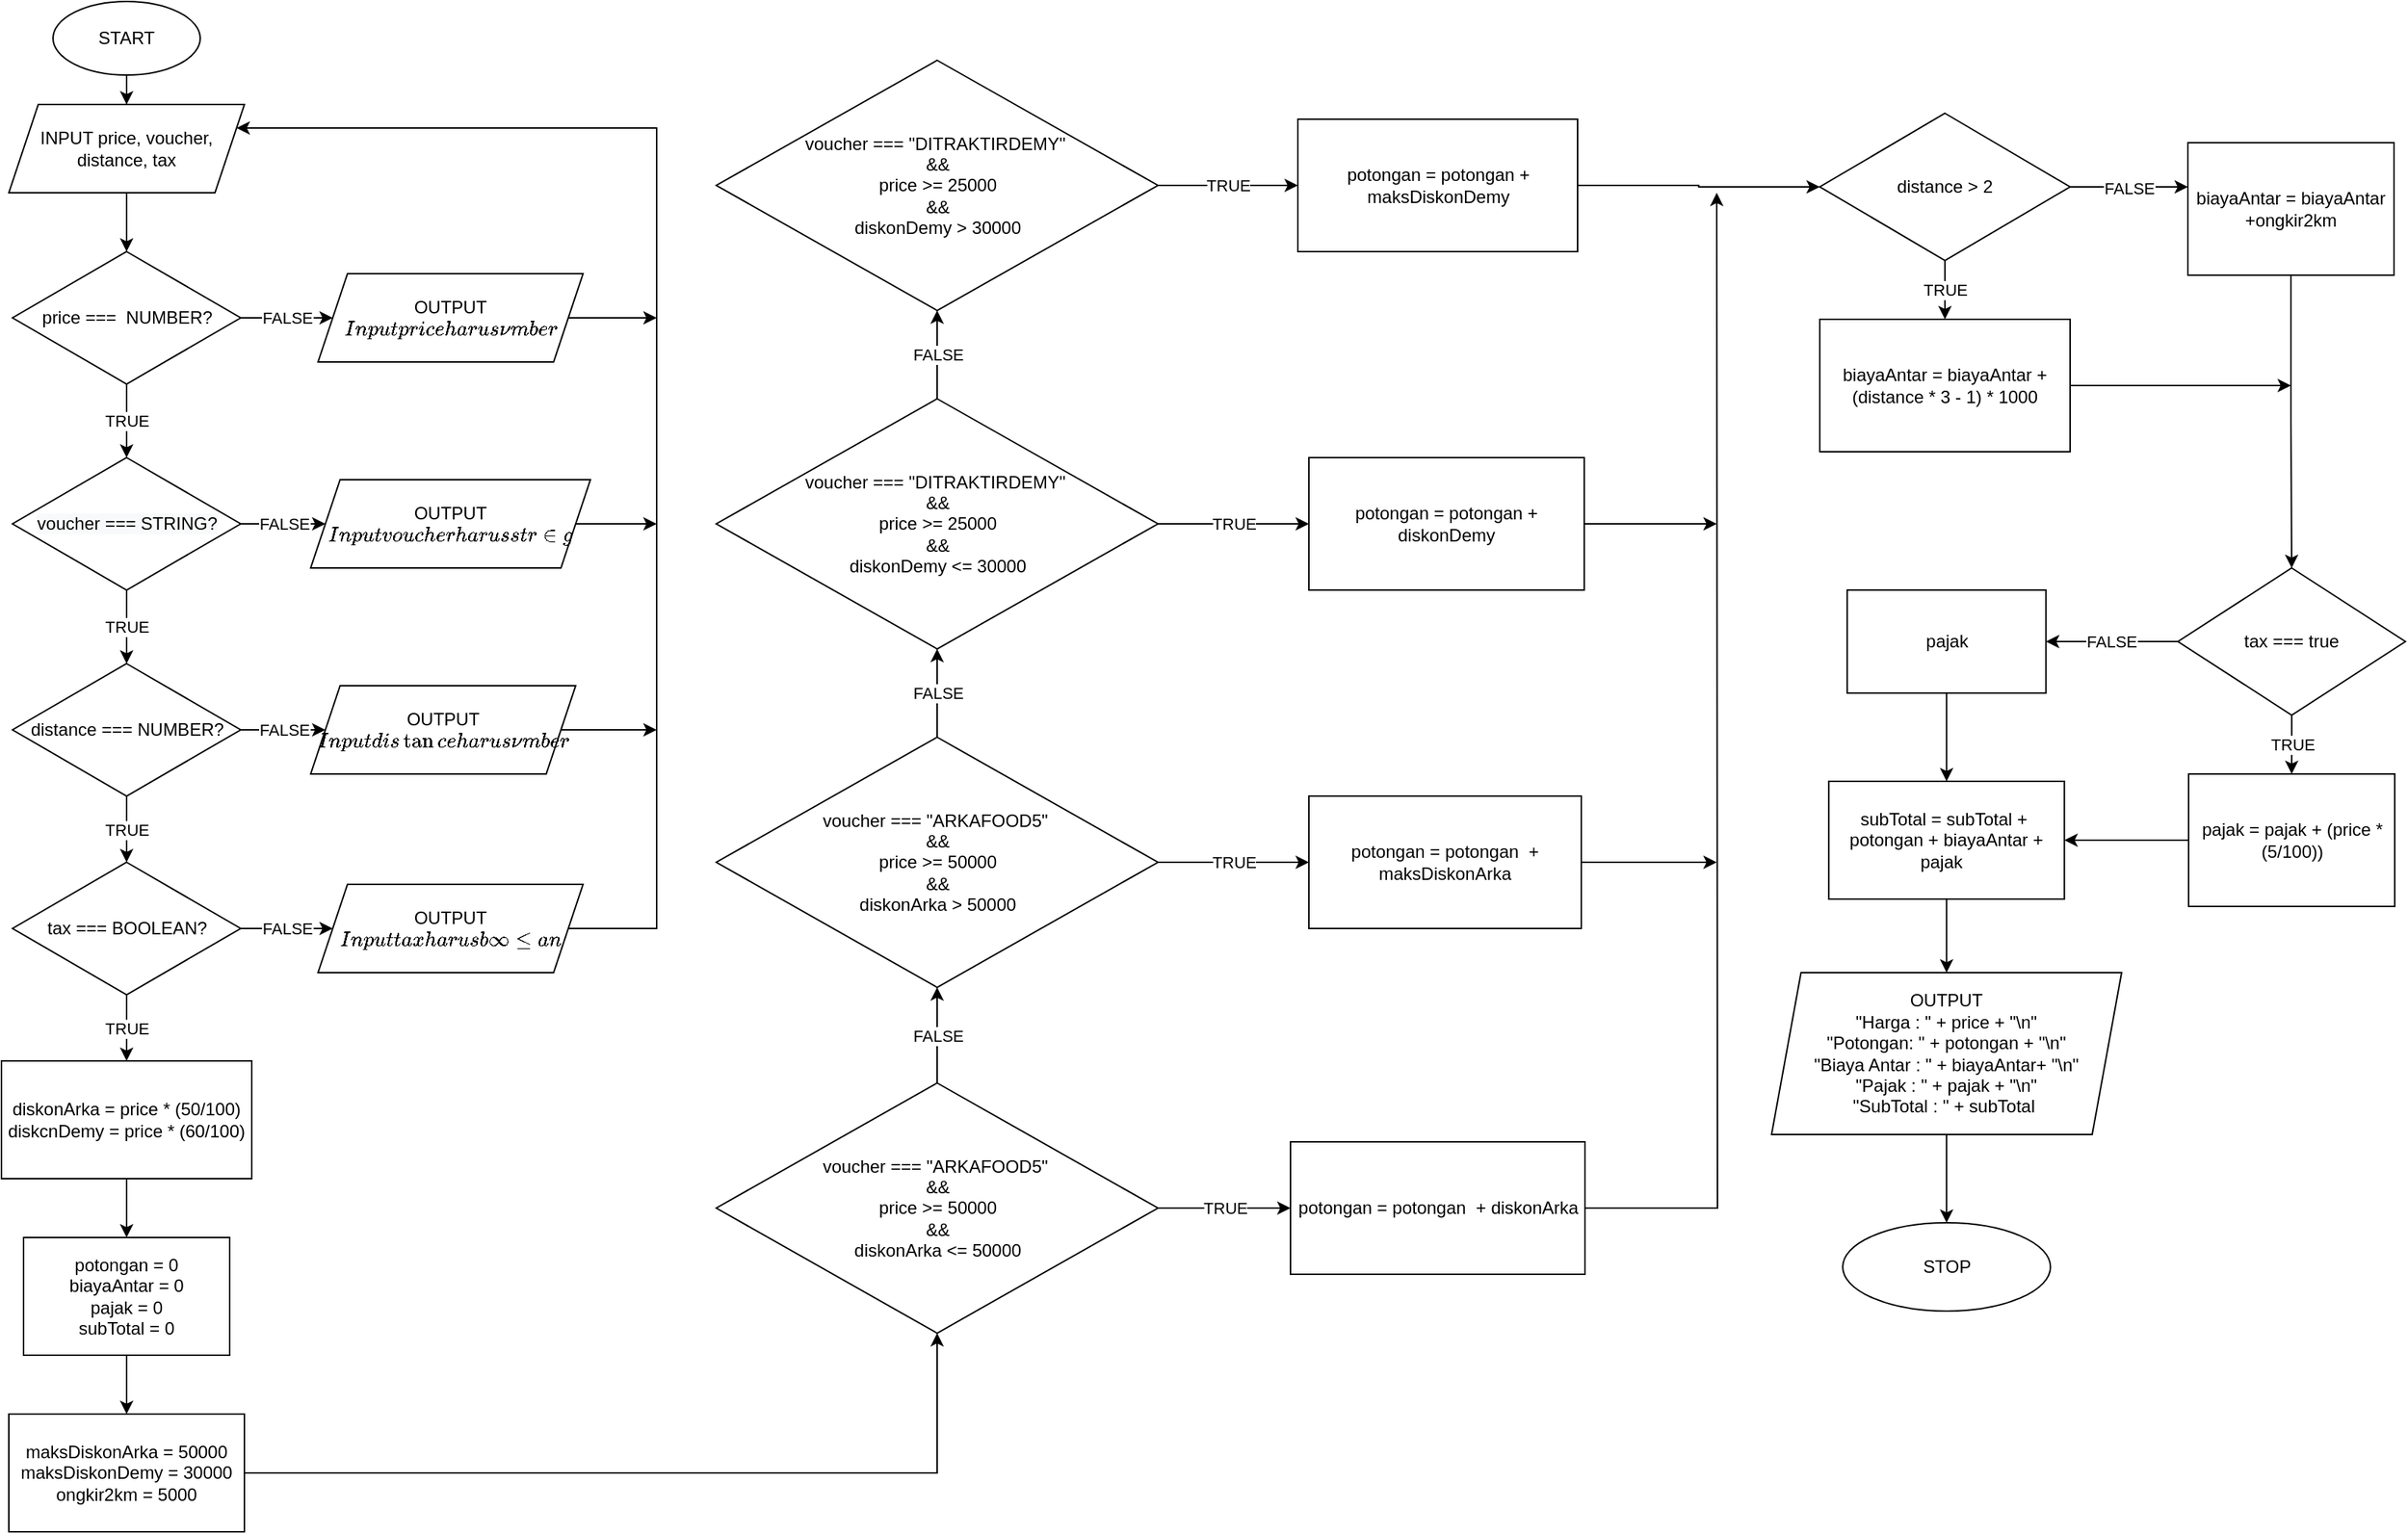 <mxfile version="17.4.0" type="device"><diagram id="vD5SPt_6mExZuoTIO4JS" name="Page-1"><mxGraphModel dx="1380" dy="697" grid="1" gridSize="10" guides="1" tooltips="1" connect="1" arrows="1" fold="1" page="1" pageScale="1" pageWidth="850" pageHeight="1100" math="0" shadow="0"><root><mxCell id="0"/><mxCell id="1" parent="0"/><mxCell id="zuIlZCFz7zgLRD5vzzMC-3" value="" style="edgeStyle=orthogonalEdgeStyle;rounded=0;orthogonalLoop=1;jettySize=auto;html=1;" edge="1" parent="1" source="zuIlZCFz7zgLRD5vzzMC-1" target="zuIlZCFz7zgLRD5vzzMC-2"><mxGeometry relative="1" as="geometry"/></mxCell><mxCell id="zuIlZCFz7zgLRD5vzzMC-1" value="START" style="ellipse;whiteSpace=wrap;html=1;" vertex="1" parent="1"><mxGeometry x="100" y="30" width="100" height="50" as="geometry"/></mxCell><mxCell id="zuIlZCFz7zgLRD5vzzMC-5" value="" style="edgeStyle=orthogonalEdgeStyle;rounded=0;orthogonalLoop=1;jettySize=auto;html=1;" edge="1" parent="1" source="zuIlZCFz7zgLRD5vzzMC-2" target="zuIlZCFz7zgLRD5vzzMC-4"><mxGeometry relative="1" as="geometry"/></mxCell><mxCell id="zuIlZCFz7zgLRD5vzzMC-2" value="INPUT price, voucher, distance, tax" style="shape=parallelogram;perimeter=parallelogramPerimeter;whiteSpace=wrap;html=1;fixedSize=1;" vertex="1" parent="1"><mxGeometry x="70" y="100" width="160" height="60" as="geometry"/></mxCell><mxCell id="zuIlZCFz7zgLRD5vzzMC-8" value="FALSE" style="edgeStyle=orthogonalEdgeStyle;rounded=0;orthogonalLoop=1;jettySize=auto;html=1;" edge="1" parent="1" source="zuIlZCFz7zgLRD5vzzMC-4" target="zuIlZCFz7zgLRD5vzzMC-7"><mxGeometry relative="1" as="geometry"/></mxCell><mxCell id="zuIlZCFz7zgLRD5vzzMC-13" value="TRUE" style="edgeStyle=orthogonalEdgeStyle;rounded=0;orthogonalLoop=1;jettySize=auto;html=1;" edge="1" parent="1" source="zuIlZCFz7zgLRD5vzzMC-4" target="zuIlZCFz7zgLRD5vzzMC-12"><mxGeometry relative="1" as="geometry"/></mxCell><mxCell id="zuIlZCFz7zgLRD5vzzMC-4" value="price ===&amp;nbsp; NUMBER?&lt;br&gt;" style="rhombus;whiteSpace=wrap;html=1;" vertex="1" parent="1"><mxGeometry x="72.5" y="200" width="155" height="90" as="geometry"/></mxCell><mxCell id="zuIlZCFz7zgLRD5vzzMC-93" style="edgeStyle=orthogonalEdgeStyle;rounded=0;orthogonalLoop=1;jettySize=auto;html=1;" edge="1" parent="1" source="zuIlZCFz7zgLRD5vzzMC-7"><mxGeometry relative="1" as="geometry"><mxPoint x="510.0" y="245" as="targetPoint"/></mxGeometry></mxCell><mxCell id="zuIlZCFz7zgLRD5vzzMC-7" value="OUTPUT `Input price harus number`" style="shape=parallelogram;perimeter=parallelogramPerimeter;whiteSpace=wrap;html=1;fixedSize=1;" vertex="1" parent="1"><mxGeometry x="280" y="215" width="180" height="60" as="geometry"/></mxCell><mxCell id="zuIlZCFz7zgLRD5vzzMC-15" value="TRUE" style="edgeStyle=orthogonalEdgeStyle;rounded=0;orthogonalLoop=1;jettySize=auto;html=1;" edge="1" parent="1" source="zuIlZCFz7zgLRD5vzzMC-12" target="zuIlZCFz7zgLRD5vzzMC-14"><mxGeometry relative="1" as="geometry"/></mxCell><mxCell id="zuIlZCFz7zgLRD5vzzMC-21" value="FALSE" style="edgeStyle=orthogonalEdgeStyle;rounded=0;orthogonalLoop=1;jettySize=auto;html=1;entryX=0;entryY=0.5;entryDx=0;entryDy=0;" edge="1" parent="1" source="zuIlZCFz7zgLRD5vzzMC-12" target="zuIlZCFz7zgLRD5vzzMC-18"><mxGeometry relative="1" as="geometry"/></mxCell><mxCell id="zuIlZCFz7zgLRD5vzzMC-12" value="&lt;span style=&quot;color: rgb(0 , 0 , 0) ; font-family: &amp;#34;helvetica&amp;#34; ; font-size: 12px ; font-style: normal ; font-weight: 400 ; letter-spacing: normal ; text-align: center ; text-indent: 0px ; text-transform: none ; word-spacing: 0px ; background-color: rgb(248 , 249 , 250) ; display: inline ; float: none&quot;&gt;voucher === STRING?&lt;/span&gt;" style="rhombus;whiteSpace=wrap;html=1;" vertex="1" parent="1"><mxGeometry x="72.5" y="340" width="155" height="90" as="geometry"/></mxCell><mxCell id="zuIlZCFz7zgLRD5vzzMC-17" value="TRUE" style="edgeStyle=orthogonalEdgeStyle;rounded=0;orthogonalLoop=1;jettySize=auto;html=1;" edge="1" parent="1" source="zuIlZCFz7zgLRD5vzzMC-14" target="zuIlZCFz7zgLRD5vzzMC-16"><mxGeometry relative="1" as="geometry"/></mxCell><mxCell id="zuIlZCFz7zgLRD5vzzMC-23" value="FALSE" style="edgeStyle=orthogonalEdgeStyle;rounded=0;orthogonalLoop=1;jettySize=auto;html=1;entryX=0;entryY=0.5;entryDx=0;entryDy=0;" edge="1" parent="1" source="zuIlZCFz7zgLRD5vzzMC-14" target="zuIlZCFz7zgLRD5vzzMC-19"><mxGeometry relative="1" as="geometry"/></mxCell><mxCell id="zuIlZCFz7zgLRD5vzzMC-14" value="&lt;span style=&quot;font-family: &amp;#34;helvetica&amp;#34;&quot;&gt;distance === NUMBER?&lt;/span&gt;" style="rhombus;whiteSpace=wrap;html=1;" vertex="1" parent="1"><mxGeometry x="72.5" y="480" width="155" height="90" as="geometry"/></mxCell><mxCell id="zuIlZCFz7zgLRD5vzzMC-24" value="FALSE" style="edgeStyle=orthogonalEdgeStyle;rounded=0;orthogonalLoop=1;jettySize=auto;html=1;entryX=0;entryY=0.5;entryDx=0;entryDy=0;" edge="1" parent="1" source="zuIlZCFz7zgLRD5vzzMC-16" target="zuIlZCFz7zgLRD5vzzMC-20"><mxGeometry relative="1" as="geometry"/></mxCell><mxCell id="zuIlZCFz7zgLRD5vzzMC-33" value="TRUE" style="edgeStyle=orthogonalEdgeStyle;rounded=0;orthogonalLoop=1;jettySize=auto;html=1;" edge="1" parent="1" source="zuIlZCFz7zgLRD5vzzMC-16" target="zuIlZCFz7zgLRD5vzzMC-25"><mxGeometry relative="1" as="geometry"/></mxCell><mxCell id="zuIlZCFz7zgLRD5vzzMC-16" value="&lt;span style=&quot;font-family: &amp;#34;helvetica&amp;#34;&quot;&gt;tax === BOOLEAN?&lt;/span&gt;" style="rhombus;whiteSpace=wrap;html=1;" vertex="1" parent="1"><mxGeometry x="72.5" y="615" width="155" height="90" as="geometry"/></mxCell><mxCell id="zuIlZCFz7zgLRD5vzzMC-92" style="edgeStyle=orthogonalEdgeStyle;rounded=0;orthogonalLoop=1;jettySize=auto;html=1;" edge="1" parent="1" source="zuIlZCFz7zgLRD5vzzMC-18"><mxGeometry relative="1" as="geometry"><mxPoint x="510.0" y="385" as="targetPoint"/></mxGeometry></mxCell><mxCell id="zuIlZCFz7zgLRD5vzzMC-18" value="OUTPUT `Input &lt;br&gt;voucher harus string`" style="shape=parallelogram;perimeter=parallelogramPerimeter;whiteSpace=wrap;html=1;fixedSize=1;" vertex="1" parent="1"><mxGeometry x="275" y="355" width="190" height="60" as="geometry"/></mxCell><mxCell id="zuIlZCFz7zgLRD5vzzMC-91" style="edgeStyle=orthogonalEdgeStyle;rounded=0;orthogonalLoop=1;jettySize=auto;html=1;" edge="1" parent="1" source="zuIlZCFz7zgLRD5vzzMC-19"><mxGeometry relative="1" as="geometry"><mxPoint x="510.0" y="525" as="targetPoint"/></mxGeometry></mxCell><mxCell id="zuIlZCFz7zgLRD5vzzMC-19" value="OUTPUT `Input &lt;br&gt;distance harus number`" style="shape=parallelogram;perimeter=parallelogramPerimeter;whiteSpace=wrap;html=1;fixedSize=1;" vertex="1" parent="1"><mxGeometry x="275" y="495" width="180" height="60" as="geometry"/></mxCell><mxCell id="zuIlZCFz7zgLRD5vzzMC-90" style="edgeStyle=orthogonalEdgeStyle;rounded=0;orthogonalLoop=1;jettySize=auto;html=1;entryX=1;entryY=0.25;entryDx=0;entryDy=0;" edge="1" parent="1" source="zuIlZCFz7zgLRD5vzzMC-20" target="zuIlZCFz7zgLRD5vzzMC-2"><mxGeometry relative="1" as="geometry"><Array as="points"><mxPoint x="510" y="660"/><mxPoint x="510" y="116"/></Array></mxGeometry></mxCell><mxCell id="zuIlZCFz7zgLRD5vzzMC-20" value="OUTPUT `Input tax harus boolean`" style="shape=parallelogram;perimeter=parallelogramPerimeter;whiteSpace=wrap;html=1;fixedSize=1;" vertex="1" parent="1"><mxGeometry x="280" y="630" width="180" height="60" as="geometry"/></mxCell><mxCell id="zuIlZCFz7zgLRD5vzzMC-31" value="" style="edgeStyle=orthogonalEdgeStyle;rounded=0;orthogonalLoop=1;jettySize=auto;html=1;" edge="1" parent="1" source="zuIlZCFz7zgLRD5vzzMC-25" target="zuIlZCFz7zgLRD5vzzMC-27"><mxGeometry relative="1" as="geometry"/></mxCell><mxCell id="zuIlZCFz7zgLRD5vzzMC-25" value="diskonArka = price * (50/100)&lt;br&gt;diskcnDemy = price * (60/100)" style="whiteSpace=wrap;html=1;" vertex="1" parent="1"><mxGeometry x="65" y="750" width="170" height="80" as="geometry"/></mxCell><mxCell id="zuIlZCFz7zgLRD5vzzMC-30" value="" style="edgeStyle=orthogonalEdgeStyle;rounded=0;orthogonalLoop=1;jettySize=auto;html=1;" edge="1" parent="1" source="zuIlZCFz7zgLRD5vzzMC-27" target="zuIlZCFz7zgLRD5vzzMC-29"><mxGeometry relative="1" as="geometry"/></mxCell><mxCell id="zuIlZCFz7zgLRD5vzzMC-27" value="potongan = 0&lt;br&gt;biayaAntar = 0&lt;br&gt;pajak = 0&lt;br&gt;subTotal = 0" style="whiteSpace=wrap;html=1;" vertex="1" parent="1"><mxGeometry x="80" y="870" width="140" height="80" as="geometry"/></mxCell><mxCell id="zuIlZCFz7zgLRD5vzzMC-35" value="" style="edgeStyle=orthogonalEdgeStyle;rounded=0;orthogonalLoop=1;jettySize=auto;html=1;entryX=0.5;entryY=1;entryDx=0;entryDy=0;" edge="1" parent="1" source="zuIlZCFz7zgLRD5vzzMC-29" target="zuIlZCFz7zgLRD5vzzMC-94"><mxGeometry relative="1" as="geometry"/></mxCell><mxCell id="zuIlZCFz7zgLRD5vzzMC-29" value="maksDiskonArka = 50000&lt;br&gt;maksDiskonDemy = 30000&lt;br&gt;ongkir2km = 5000" style="whiteSpace=wrap;html=1;" vertex="1" parent="1"><mxGeometry x="70" y="990" width="160" height="80" as="geometry"/></mxCell><mxCell id="zuIlZCFz7zgLRD5vzzMC-65" value="TRUE" style="edgeStyle=orthogonalEdgeStyle;rounded=0;orthogonalLoop=1;jettySize=auto;html=1;" edge="1" parent="1" source="zuIlZCFz7zgLRD5vzzMC-63" target="zuIlZCFz7zgLRD5vzzMC-64"><mxGeometry relative="1" as="geometry"/></mxCell><mxCell id="zuIlZCFz7zgLRD5vzzMC-67" value="FALSE" style="edgeStyle=orthogonalEdgeStyle;rounded=0;orthogonalLoop=1;jettySize=auto;html=1;" edge="1" parent="1" source="zuIlZCFz7zgLRD5vzzMC-63"><mxGeometry relative="1" as="geometry"><mxPoint x="1550" y="156" as="targetPoint"/></mxGeometry></mxCell><mxCell id="zuIlZCFz7zgLRD5vzzMC-63" value="distance &amp;gt; 2" style="rhombus;whiteSpace=wrap;html=1;" vertex="1" parent="1"><mxGeometry x="1300" y="106" width="170" height="100" as="geometry"/></mxCell><mxCell id="zuIlZCFz7zgLRD5vzzMC-75" style="edgeStyle=orthogonalEdgeStyle;rounded=0;orthogonalLoop=1;jettySize=auto;html=1;" edge="1" parent="1" source="zuIlZCFz7zgLRD5vzzMC-64"><mxGeometry relative="1" as="geometry"><mxPoint x="1620" y="291" as="targetPoint"/></mxGeometry></mxCell><mxCell id="zuIlZCFz7zgLRD5vzzMC-64" value="biayaAntar = biayaAntar + (distance * 3 - 1) * 1000" style="whiteSpace=wrap;html=1;" vertex="1" parent="1"><mxGeometry x="1300" y="246" width="170" height="90" as="geometry"/></mxCell><mxCell id="zuIlZCFz7zgLRD5vzzMC-116" style="edgeStyle=orthogonalEdgeStyle;rounded=0;orthogonalLoop=1;jettySize=auto;html=1;entryX=0.5;entryY=0;entryDx=0;entryDy=0;" edge="1" parent="1" source="zuIlZCFz7zgLRD5vzzMC-68" target="zuIlZCFz7zgLRD5vzzMC-79"><mxGeometry relative="1" as="geometry"/></mxCell><mxCell id="zuIlZCFz7zgLRD5vzzMC-68" value="biayaAntar = biayaAntar +ongkir2km" style="whiteSpace=wrap;html=1;" vertex="1" parent="1"><mxGeometry x="1550" y="126" width="140" height="90" as="geometry"/></mxCell><mxCell id="zuIlZCFz7zgLRD5vzzMC-85" value="TRUE" style="edgeStyle=orthogonalEdgeStyle;rounded=0;orthogonalLoop=1;jettySize=auto;html=1;" edge="1" parent="1" source="zuIlZCFz7zgLRD5vzzMC-79" target="zuIlZCFz7zgLRD5vzzMC-83"><mxGeometry relative="1" as="geometry"/></mxCell><mxCell id="zuIlZCFz7zgLRD5vzzMC-88" value="FALSE" style="edgeStyle=orthogonalEdgeStyle;rounded=0;orthogonalLoop=1;jettySize=auto;html=1;" edge="1" parent="1" source="zuIlZCFz7zgLRD5vzzMC-79" target="zuIlZCFz7zgLRD5vzzMC-81"><mxGeometry relative="1" as="geometry"/></mxCell><mxCell id="zuIlZCFz7zgLRD5vzzMC-79" value="tax === true" style="rhombus;whiteSpace=wrap;html=1;" vertex="1" parent="1"><mxGeometry x="1543.25" y="415" width="154.5" height="100" as="geometry"/></mxCell><mxCell id="zuIlZCFz7zgLRD5vzzMC-118" value="" style="edgeStyle=orthogonalEdgeStyle;rounded=0;orthogonalLoop=1;jettySize=auto;html=1;entryX=0.5;entryY=0;entryDx=0;entryDy=0;" edge="1" parent="1" source="zuIlZCFz7zgLRD5vzzMC-81" target="zuIlZCFz7zgLRD5vzzMC-120"><mxGeometry relative="1" as="geometry"><mxPoint x="1386" y="670" as="targetPoint"/></mxGeometry></mxCell><mxCell id="zuIlZCFz7zgLRD5vzzMC-81" value="pajak" style="whiteSpace=wrap;html=1;" vertex="1" parent="1"><mxGeometry x="1318.62" y="430" width="135" height="70" as="geometry"/></mxCell><mxCell id="zuIlZCFz7zgLRD5vzzMC-119" value="" style="edgeStyle=orthogonalEdgeStyle;rounded=0;orthogonalLoop=1;jettySize=auto;html=1;entryX=1;entryY=0.5;entryDx=0;entryDy=0;" edge="1" parent="1" source="zuIlZCFz7zgLRD5vzzMC-83" target="zuIlZCFz7zgLRD5vzzMC-120"><mxGeometry relative="1" as="geometry"><mxPoint x="1390" y="600" as="targetPoint"/><Array as="points"/></mxGeometry></mxCell><mxCell id="zuIlZCFz7zgLRD5vzzMC-83" value="pajak = pajak + (price * (5/100))" style="whiteSpace=wrap;html=1;" vertex="1" parent="1"><mxGeometry x="1550.5" y="555" width="140" height="90" as="geometry"/></mxCell><mxCell id="zuIlZCFz7zgLRD5vzzMC-98" value="FALSE" style="edgeStyle=orthogonalEdgeStyle;rounded=0;orthogonalLoop=1;jettySize=auto;html=1;" edge="1" parent="1" source="zuIlZCFz7zgLRD5vzzMC-94" target="zuIlZCFz7zgLRD5vzzMC-95"><mxGeometry relative="1" as="geometry"/></mxCell><mxCell id="zuIlZCFz7zgLRD5vzzMC-108" value="TRUE" style="edgeStyle=orthogonalEdgeStyle;rounded=0;orthogonalLoop=1;jettySize=auto;html=1;" edge="1" parent="1" source="zuIlZCFz7zgLRD5vzzMC-94" target="zuIlZCFz7zgLRD5vzzMC-101"><mxGeometry relative="1" as="geometry"/></mxCell><mxCell id="zuIlZCFz7zgLRD5vzzMC-94" value="voucher === &quot;ARKAFOOD5&quot;&amp;nbsp;&lt;br&gt;&amp;amp;&amp;amp;&lt;br&gt;price &amp;gt;= 50000&lt;br&gt;&amp;amp;&amp;amp;&lt;br&gt;diskonArka &amp;lt;= 50000" style="rhombus;whiteSpace=wrap;html=1;" vertex="1" parent="1"><mxGeometry x="550.5" y="765" width="300" height="170" as="geometry"/></mxCell><mxCell id="zuIlZCFz7zgLRD5vzzMC-99" value="FALSE" style="edgeStyle=orthogonalEdgeStyle;rounded=0;orthogonalLoop=1;jettySize=auto;html=1;" edge="1" parent="1" source="zuIlZCFz7zgLRD5vzzMC-95" target="zuIlZCFz7zgLRD5vzzMC-96"><mxGeometry relative="1" as="geometry"/></mxCell><mxCell id="zuIlZCFz7zgLRD5vzzMC-107" value="TRUE" style="edgeStyle=orthogonalEdgeStyle;rounded=0;orthogonalLoop=1;jettySize=auto;html=1;" edge="1" parent="1" source="zuIlZCFz7zgLRD5vzzMC-95" target="zuIlZCFz7zgLRD5vzzMC-102"><mxGeometry relative="1" as="geometry"/></mxCell><mxCell id="zuIlZCFz7zgLRD5vzzMC-95" value="voucher === &quot;ARKAFOOD5&quot;&amp;nbsp;&lt;br&gt;&amp;amp;&amp;amp;&lt;br&gt;price &amp;gt;= 50000&lt;br&gt;&amp;amp;&amp;amp;&lt;br&gt;diskonArka &amp;gt; 50000" style="rhombus;whiteSpace=wrap;html=1;" vertex="1" parent="1"><mxGeometry x="550.5" y="530" width="300" height="170" as="geometry"/></mxCell><mxCell id="zuIlZCFz7zgLRD5vzzMC-100" value="FALSE" style="edgeStyle=orthogonalEdgeStyle;rounded=0;orthogonalLoop=1;jettySize=auto;html=1;" edge="1" parent="1" source="zuIlZCFz7zgLRD5vzzMC-96" target="zuIlZCFz7zgLRD5vzzMC-97"><mxGeometry relative="1" as="geometry"/></mxCell><mxCell id="zuIlZCFz7zgLRD5vzzMC-106" value="TRUE" style="edgeStyle=orthogonalEdgeStyle;rounded=0;orthogonalLoop=1;jettySize=auto;html=1;" edge="1" parent="1" source="zuIlZCFz7zgLRD5vzzMC-96" target="zuIlZCFz7zgLRD5vzzMC-103"><mxGeometry relative="1" as="geometry"/></mxCell><mxCell id="zuIlZCFz7zgLRD5vzzMC-96" value="voucher === &quot;DITRAKTIRDEMY&quot;&amp;nbsp;&lt;br&gt;&amp;amp;&amp;amp;&lt;br&gt;price &amp;gt;= 25000&lt;br&gt;&amp;amp;&amp;amp;&lt;br&gt;diskonDemy &amp;lt;= 30000" style="rhombus;whiteSpace=wrap;html=1;" vertex="1" parent="1"><mxGeometry x="550.5" y="300" width="300" height="170" as="geometry"/></mxCell><mxCell id="zuIlZCFz7zgLRD5vzzMC-105" value="TRUE" style="edgeStyle=orthogonalEdgeStyle;rounded=0;orthogonalLoop=1;jettySize=auto;html=1;" edge="1" parent="1" source="zuIlZCFz7zgLRD5vzzMC-97" target="zuIlZCFz7zgLRD5vzzMC-104"><mxGeometry relative="1" as="geometry"/></mxCell><mxCell id="zuIlZCFz7zgLRD5vzzMC-97" value="voucher === &quot;DITRAKTIRDEMY&quot;&amp;nbsp;&lt;br&gt;&amp;amp;&amp;amp;&lt;br&gt;price &amp;gt;= 25000&lt;br&gt;&amp;amp;&amp;amp;&lt;br&gt;diskonDemy &amp;gt; 30000" style="rhombus;whiteSpace=wrap;html=1;" vertex="1" parent="1"><mxGeometry x="550.5" y="70" width="300" height="170" as="geometry"/></mxCell><mxCell id="zuIlZCFz7zgLRD5vzzMC-112" style="edgeStyle=orthogonalEdgeStyle;rounded=0;orthogonalLoop=1;jettySize=auto;html=1;" edge="1" parent="1" source="zuIlZCFz7zgLRD5vzzMC-101"><mxGeometry relative="1" as="geometry"><mxPoint x="1230" y="160" as="targetPoint"/></mxGeometry></mxCell><mxCell id="zuIlZCFz7zgLRD5vzzMC-101" value="potongan = potongan&amp;nbsp; + diskonArka" style="whiteSpace=wrap;html=1;" vertex="1" parent="1"><mxGeometry x="940.5" y="805" width="200" height="90" as="geometry"/></mxCell><mxCell id="zuIlZCFz7zgLRD5vzzMC-114" style="edgeStyle=orthogonalEdgeStyle;rounded=0;orthogonalLoop=1;jettySize=auto;html=1;" edge="1" parent="1" source="zuIlZCFz7zgLRD5vzzMC-102"><mxGeometry relative="1" as="geometry"><mxPoint x="1230" y="615" as="targetPoint"/></mxGeometry></mxCell><mxCell id="zuIlZCFz7zgLRD5vzzMC-102" value="potongan = potongan&amp;nbsp; + maksDiskonArka" style="whiteSpace=wrap;html=1;" vertex="1" parent="1"><mxGeometry x="953" y="570" width="185" height="90" as="geometry"/></mxCell><mxCell id="zuIlZCFz7zgLRD5vzzMC-113" style="edgeStyle=orthogonalEdgeStyle;rounded=0;orthogonalLoop=1;jettySize=auto;html=1;" edge="1" parent="1" source="zuIlZCFz7zgLRD5vzzMC-103"><mxGeometry relative="1" as="geometry"><mxPoint x="1230" y="385" as="targetPoint"/></mxGeometry></mxCell><mxCell id="zuIlZCFz7zgLRD5vzzMC-103" value="potongan = potongan + diskonDemy" style="whiteSpace=wrap;html=1;" vertex="1" parent="1"><mxGeometry x="953" y="340" width="187" height="90" as="geometry"/></mxCell><mxCell id="zuIlZCFz7zgLRD5vzzMC-109" style="edgeStyle=orthogonalEdgeStyle;rounded=0;orthogonalLoop=1;jettySize=auto;html=1;" edge="1" parent="1" source="zuIlZCFz7zgLRD5vzzMC-104" target="zuIlZCFz7zgLRD5vzzMC-63"><mxGeometry relative="1" as="geometry"/></mxCell><mxCell id="zuIlZCFz7zgLRD5vzzMC-104" value="potongan = potongan + maksDiskonDemy" style="whiteSpace=wrap;html=1;" vertex="1" parent="1"><mxGeometry x="945.5" y="110" width="190" height="90" as="geometry"/></mxCell><mxCell id="zuIlZCFz7zgLRD5vzzMC-122" style="edgeStyle=orthogonalEdgeStyle;rounded=0;orthogonalLoop=1;jettySize=auto;html=1;entryX=0.5;entryY=0;entryDx=0;entryDy=0;" edge="1" parent="1" source="zuIlZCFz7zgLRD5vzzMC-120" target="zuIlZCFz7zgLRD5vzzMC-121"><mxGeometry relative="1" as="geometry"/></mxCell><mxCell id="zuIlZCFz7zgLRD5vzzMC-120" value="subTotal = subTotal +&amp;nbsp;&lt;br&gt;potongan + biayaAntar +&lt;br&gt;pajak&amp;nbsp;&amp;nbsp;" style="rounded=0;whiteSpace=wrap;html=1;" vertex="1" parent="1"><mxGeometry x="1306.12" y="560" width="160" height="80" as="geometry"/></mxCell><mxCell id="zuIlZCFz7zgLRD5vzzMC-124" value="" style="edgeStyle=orthogonalEdgeStyle;rounded=0;orthogonalLoop=1;jettySize=auto;html=1;" edge="1" parent="1" source="zuIlZCFz7zgLRD5vzzMC-121" target="zuIlZCFz7zgLRD5vzzMC-123"><mxGeometry relative="1" as="geometry"/></mxCell><mxCell id="zuIlZCFz7zgLRD5vzzMC-121" value="OUTPUT&lt;br&gt;&quot;Harga&lt;span&gt;&#9;&lt;/span&gt;: &quot; + price + &quot;\n&quot;&lt;br&gt;&quot;Potongan: &quot; + potongan + &quot;\n&quot;&lt;br&gt;&quot;Biaya Antar&lt;span&gt;&amp;nbsp;&lt;/span&gt;: &quot; + biayaAntar+ &quot;\n&quot;&lt;br&gt;&quot;Pajak&lt;span&gt;&amp;nbsp;&lt;/span&gt;: &quot; + pajak + &quot;\n&quot;&lt;br&gt;&quot;SubTotal&lt;span&gt;&amp;nbsp;&lt;/span&gt;: &quot; + subTotal&amp;nbsp;" style="shape=parallelogram;perimeter=parallelogramPerimeter;whiteSpace=wrap;html=1;fixedSize=1;" vertex="1" parent="1"><mxGeometry x="1267.24" y="690" width="237.76" height="110" as="geometry"/></mxCell><mxCell id="zuIlZCFz7zgLRD5vzzMC-123" value="STOP" style="ellipse;whiteSpace=wrap;html=1;" vertex="1" parent="1"><mxGeometry x="1315.56" y="860" width="141.12" height="60" as="geometry"/></mxCell></root></mxGraphModel></diagram></mxfile>